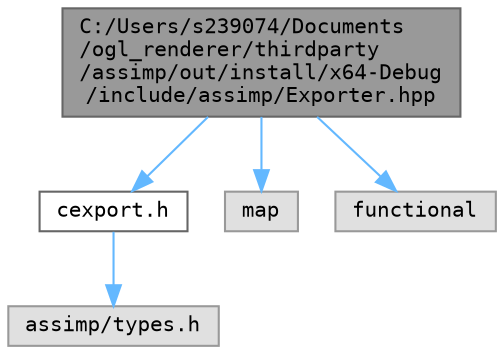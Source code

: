 digraph "C:/Users/s239074/Documents/ogl_renderer/thirdparty/assimp/out/install/x64-Debug/include/assimp/Exporter.hpp"
{
 // LATEX_PDF_SIZE
  bgcolor="transparent";
  edge [fontname=Terminal,fontsize=10,labelfontname=Helvetica,labelfontsize=10];
  node [fontname=Terminal,fontsize=10,shape=box,height=0.2,width=0.4];
  Node1 [label="C:/Users/s239074/Documents\l/ogl_renderer/thirdparty\l/assimp/out/install/x64-Debug\l/include/assimp/Exporter.hpp",height=0.2,width=0.4,color="gray40", fillcolor="grey60", style="filled", fontcolor="black",tooltip="Defines the CPP-API for the Assimp export interface."];
  Node1 -> Node2 [color="steelblue1",style="solid"];
  Node2 [label="cexport.h",height=0.2,width=0.4,color="grey40", fillcolor="white", style="filled",URL="$out_2install_2x64-_debug_2include_2assimp_2cexport_8h.html",tooltip="Defines the C-API for the Assimp export interface."];
  Node2 -> Node3 [color="steelblue1",style="solid"];
  Node3 [label="assimp/types.h",height=0.2,width=0.4,color="grey60", fillcolor="#E0E0E0", style="filled",tooltip=" "];
  Node1 -> Node4 [color="steelblue1",style="solid"];
  Node4 [label="map",height=0.2,width=0.4,color="grey60", fillcolor="#E0E0E0", style="filled",tooltip=" "];
  Node1 -> Node5 [color="steelblue1",style="solid"];
  Node5 [label="functional",height=0.2,width=0.4,color="grey60", fillcolor="#E0E0E0", style="filled",tooltip=" "];
}
